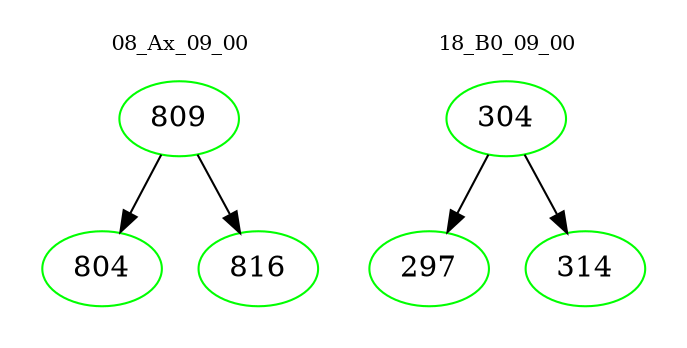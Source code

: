 digraph{
subgraph cluster_0 {
color = white
label = "08_Ax_09_00";
fontsize=10;
T0_809 [label="809", color="green"]
T0_809 -> T0_804 [color="black"]
T0_804 [label="804", color="green"]
T0_809 -> T0_816 [color="black"]
T0_816 [label="816", color="green"]
}
subgraph cluster_1 {
color = white
label = "18_B0_09_00";
fontsize=10;
T1_304 [label="304", color="green"]
T1_304 -> T1_297 [color="black"]
T1_297 [label="297", color="green"]
T1_304 -> T1_314 [color="black"]
T1_314 [label="314", color="green"]
}
}
